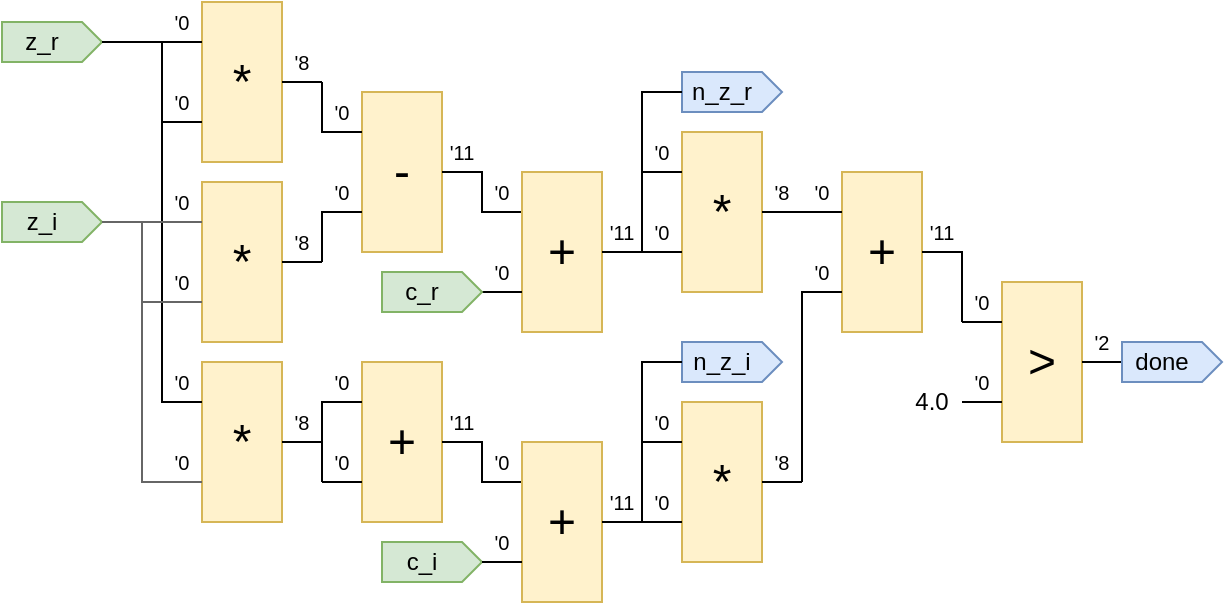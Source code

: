 <mxfile version="21.6.5" type="device">
  <diagram name="Page-1" id="amlL32T-MJD5DSymMVKv">
    <mxGraphModel dx="931" dy="545" grid="1" gridSize="10" guides="1" tooltips="1" connect="1" arrows="1" fold="1" page="1" pageScale="1" pageWidth="827" pageHeight="1169" math="0" shadow="0">
      <root>
        <mxCell id="0" />
        <mxCell id="1" parent="0" />
        <mxCell id="Hq-kVnmm3y2Sfbi3e5nW-29" value="&amp;gt;" style="rounded=0;whiteSpace=wrap;html=1;fontSize=24;fillColor=#fff2cc;strokeColor=#d6b656;" vertex="1" parent="1">
          <mxGeometry x="620" y="290" width="40" height="80" as="geometry" />
        </mxCell>
        <mxCell id="Hq-kVnmm3y2Sfbi3e5nW-30" value="" style="endArrow=none;html=1;rounded=0;entryX=0;entryY=0.25;entryDx=0;entryDy=0;" edge="1" parent="1" target="Hq-kVnmm3y2Sfbi3e5nW-29">
          <mxGeometry width="50" height="50" relative="1" as="geometry">
            <mxPoint x="600" y="310" as="sourcePoint" />
            <mxPoint x="810" y="320" as="targetPoint" />
          </mxGeometry>
        </mxCell>
        <mxCell id="Hq-kVnmm3y2Sfbi3e5nW-31" value="" style="endArrow=none;html=1;rounded=0;entryX=0;entryY=0.25;entryDx=0;entryDy=0;" edge="1" parent="1">
          <mxGeometry width="50" height="50" relative="1" as="geometry">
            <mxPoint x="600" y="350" as="sourcePoint" />
            <mxPoint x="620" y="350" as="targetPoint" />
          </mxGeometry>
        </mxCell>
        <mxCell id="Hq-kVnmm3y2Sfbi3e5nW-32" value="" style="endArrow=none;html=1;rounded=0;entryX=0;entryY=0.25;entryDx=0;entryDy=0;" edge="1" parent="1">
          <mxGeometry width="50" height="50" relative="1" as="geometry">
            <mxPoint x="660" y="330" as="sourcePoint" />
            <mxPoint x="680" y="330" as="targetPoint" />
          </mxGeometry>
        </mxCell>
        <mxCell id="Hq-kVnmm3y2Sfbi3e5nW-33" value="&#39;2" style="text;html=1;strokeColor=none;fillColor=none;align=center;verticalAlign=middle;whiteSpace=wrap;rounded=0;fontSize=10;" vertex="1" parent="1">
          <mxGeometry x="660" y="310" width="20" height="20" as="geometry" />
        </mxCell>
        <mxCell id="Hq-kVnmm3y2Sfbi3e5nW-34" value="&#39;0" style="text;html=1;strokeColor=none;fillColor=none;align=center;verticalAlign=middle;whiteSpace=wrap;rounded=0;fontSize=10;" vertex="1" parent="1">
          <mxGeometry x="600" y="290" width="20" height="20" as="geometry" />
        </mxCell>
        <mxCell id="Hq-kVnmm3y2Sfbi3e5nW-35" value="&#39;0" style="text;html=1;strokeColor=none;fillColor=none;align=center;verticalAlign=middle;whiteSpace=wrap;rounded=0;fontSize=10;" vertex="1" parent="1">
          <mxGeometry x="600" y="330" width="20" height="20" as="geometry" />
        </mxCell>
        <mxCell id="Hq-kVnmm3y2Sfbi3e5nW-50" value="" style="group" vertex="1" connectable="0" parent="1">
          <mxGeometry x="460" y="320" width="50" height="20" as="geometry" />
        </mxCell>
        <mxCell id="Hq-kVnmm3y2Sfbi3e5nW-44" value="" style="triangle;whiteSpace=wrap;html=1;strokeColor=none;container=0;fillColor=#dae8fc;" vertex="1" parent="Hq-kVnmm3y2Sfbi3e5nW-50">
          <mxGeometry x="40" width="10" height="20" as="geometry" />
        </mxCell>
        <mxCell id="Hq-kVnmm3y2Sfbi3e5nW-45" value="n_z_i" style="rounded=0;whiteSpace=wrap;html=1;strokeColor=none;container=0;fillColor=#dae8fc;glass=0;" vertex="1" parent="Hq-kVnmm3y2Sfbi3e5nW-50">
          <mxGeometry width="40" height="20" as="geometry" />
        </mxCell>
        <mxCell id="Hq-kVnmm3y2Sfbi3e5nW-42" value="" style="endArrow=none;html=1;rounded=0;fillColor=#dae8fc;strokeColor=#6c8ebf;" edge="1" parent="Hq-kVnmm3y2Sfbi3e5nW-50">
          <mxGeometry width="50" height="50" relative="1" as="geometry">
            <mxPoint x="10" y="20" as="sourcePoint" />
            <mxPoint x="10" y="20" as="targetPoint" />
            <Array as="points">
              <mxPoint x="40" y="20" />
              <mxPoint x="50" y="10" />
              <mxPoint x="40" />
              <mxPoint />
              <mxPoint y="20" />
            </Array>
          </mxGeometry>
        </mxCell>
        <mxCell id="Hq-kVnmm3y2Sfbi3e5nW-51" value="" style="group" vertex="1" connectable="0" parent="1">
          <mxGeometry x="120" y="160" width="50" height="20" as="geometry" />
        </mxCell>
        <mxCell id="Hq-kVnmm3y2Sfbi3e5nW-47" value="" style="triangle;whiteSpace=wrap;html=1;strokeColor=none;container=0;fillColor=#d5e8d4;" vertex="1" parent="Hq-kVnmm3y2Sfbi3e5nW-51">
          <mxGeometry x="40" width="10" height="20" as="geometry" />
        </mxCell>
        <mxCell id="Hq-kVnmm3y2Sfbi3e5nW-48" value="z_r" style="rounded=0;whiteSpace=wrap;html=1;strokeColor=none;container=0;fillColor=#d5e8d4;glass=0;" vertex="1" parent="Hq-kVnmm3y2Sfbi3e5nW-51">
          <mxGeometry width="40" height="20" as="geometry" />
        </mxCell>
        <mxCell id="Hq-kVnmm3y2Sfbi3e5nW-49" value="" style="endArrow=none;html=1;rounded=0;fillColor=#d5e8d4;strokeColor=#82b366;" edge="1" parent="Hq-kVnmm3y2Sfbi3e5nW-51">
          <mxGeometry width="50" height="50" relative="1" as="geometry">
            <mxPoint x="10" y="20" as="sourcePoint" />
            <mxPoint x="10" y="20" as="targetPoint" />
            <Array as="points">
              <mxPoint x="40" y="20" />
              <mxPoint x="50" y="10" />
              <mxPoint x="40" />
              <mxPoint />
              <mxPoint y="20" />
            </Array>
          </mxGeometry>
        </mxCell>
        <mxCell id="Hq-kVnmm3y2Sfbi3e5nW-57" value="" style="group" vertex="1" connectable="0" parent="1">
          <mxGeometry x="120" y="250" width="50" height="20" as="geometry" />
        </mxCell>
        <mxCell id="Hq-kVnmm3y2Sfbi3e5nW-58" value="" style="triangle;whiteSpace=wrap;html=1;strokeColor=none;container=0;fillColor=#d5e8d4;" vertex="1" parent="Hq-kVnmm3y2Sfbi3e5nW-57">
          <mxGeometry x="40" width="10" height="20" as="geometry" />
        </mxCell>
        <mxCell id="Hq-kVnmm3y2Sfbi3e5nW-59" value="z_i" style="rounded=0;whiteSpace=wrap;html=1;strokeColor=none;container=0;fillColor=#d5e8d4;glass=0;" vertex="1" parent="Hq-kVnmm3y2Sfbi3e5nW-57">
          <mxGeometry width="40" height="20" as="geometry" />
        </mxCell>
        <mxCell id="Hq-kVnmm3y2Sfbi3e5nW-60" value="" style="endArrow=none;html=1;rounded=0;fillColor=#d5e8d4;strokeColor=#82b366;" edge="1" parent="Hq-kVnmm3y2Sfbi3e5nW-57">
          <mxGeometry width="50" height="50" relative="1" as="geometry">
            <mxPoint x="10" y="20" as="sourcePoint" />
            <mxPoint x="10" y="20" as="targetPoint" />
            <Array as="points">
              <mxPoint x="40" y="20" />
              <mxPoint x="50" y="10" />
              <mxPoint x="40" />
              <mxPoint />
              <mxPoint y="20" />
            </Array>
          </mxGeometry>
        </mxCell>
        <mxCell id="Hq-kVnmm3y2Sfbi3e5nW-63" value="-" style="rounded=0;whiteSpace=wrap;html=1;fontSize=24;fillColor=#fff2cc;strokeColor=#d6b656;" vertex="1" parent="1">
          <mxGeometry x="300" y="195" width="40" height="80" as="geometry" />
        </mxCell>
        <mxCell id="Hq-kVnmm3y2Sfbi3e5nW-64" value="" style="endArrow=none;html=1;rounded=0;entryX=0;entryY=0.25;entryDx=0;entryDy=0;" edge="1" target="Hq-kVnmm3y2Sfbi3e5nW-63" parent="1">
          <mxGeometry width="50" height="50" relative="1" as="geometry">
            <mxPoint x="280" y="190" as="sourcePoint" />
            <mxPoint x="490" y="225" as="targetPoint" />
            <Array as="points">
              <mxPoint x="280" y="215" />
            </Array>
          </mxGeometry>
        </mxCell>
        <mxCell id="Hq-kVnmm3y2Sfbi3e5nW-65" value="" style="endArrow=none;html=1;rounded=0;entryX=0;entryY=0.25;entryDx=0;entryDy=0;" edge="1" parent="1">
          <mxGeometry width="50" height="50" relative="1" as="geometry">
            <mxPoint x="280" y="280" as="sourcePoint" />
            <mxPoint x="300" y="255" as="targetPoint" />
            <Array as="points">
              <mxPoint x="280" y="255" />
            </Array>
          </mxGeometry>
        </mxCell>
        <mxCell id="Hq-kVnmm3y2Sfbi3e5nW-66" value="" style="endArrow=none;html=1;rounded=0;entryX=0;entryY=0.25;entryDx=0;entryDy=0;" edge="1" parent="1" target="Hq-kVnmm3y2Sfbi3e5nW-153">
          <mxGeometry width="50" height="50" relative="1" as="geometry">
            <mxPoint x="340" y="235" as="sourcePoint" />
            <mxPoint x="360" y="235" as="targetPoint" />
            <Array as="points">
              <mxPoint x="360" y="235" />
              <mxPoint x="360" y="255" />
            </Array>
          </mxGeometry>
        </mxCell>
        <mxCell id="Hq-kVnmm3y2Sfbi3e5nW-67" value="&#39;11" style="text;html=1;strokeColor=none;fillColor=none;align=center;verticalAlign=middle;whiteSpace=wrap;rounded=0;fontSize=10;" vertex="1" parent="1">
          <mxGeometry x="340" y="220" width="20" height="10" as="geometry" />
        </mxCell>
        <mxCell id="Hq-kVnmm3y2Sfbi3e5nW-68" value="&#39;0" style="text;html=1;strokeColor=none;fillColor=none;align=center;verticalAlign=middle;whiteSpace=wrap;rounded=0;fontSize=10;" vertex="1" parent="1">
          <mxGeometry x="280" y="240" width="20" height="10" as="geometry" />
        </mxCell>
        <mxCell id="Hq-kVnmm3y2Sfbi3e5nW-69" value="&#39;0" style="text;html=1;strokeColor=none;fillColor=none;align=center;verticalAlign=middle;whiteSpace=wrap;rounded=0;fontSize=10;" vertex="1" parent="1">
          <mxGeometry x="280" y="200" width="20" height="10" as="geometry" />
        </mxCell>
        <mxCell id="Hq-kVnmm3y2Sfbi3e5nW-77" value="*" style="rounded=0;whiteSpace=wrap;html=1;fontSize=24;fillColor=#fff2cc;strokeColor=#d6b656;" vertex="1" parent="1">
          <mxGeometry x="220" y="330" width="40" height="80" as="geometry" />
        </mxCell>
        <mxCell id="Hq-kVnmm3y2Sfbi3e5nW-78" value="" style="endArrow=none;html=1;rounded=0;entryX=0;entryY=0.25;entryDx=0;entryDy=0;" edge="1" target="Hq-kVnmm3y2Sfbi3e5nW-77" parent="1">
          <mxGeometry width="50" height="50" relative="1" as="geometry">
            <mxPoint x="200" y="170" as="sourcePoint" />
            <mxPoint x="410" y="360" as="targetPoint" />
            <Array as="points">
              <mxPoint x="200" y="350" />
            </Array>
          </mxGeometry>
        </mxCell>
        <mxCell id="Hq-kVnmm3y2Sfbi3e5nW-79" value="" style="endArrow=none;html=1;rounded=0;entryX=0;entryY=0.25;entryDx=0;entryDy=0;fillColor=#f5f5f5;strokeColor=#666666;" edge="1" parent="1">
          <mxGeometry width="50" height="50" relative="1" as="geometry">
            <mxPoint x="190" y="260" as="sourcePoint" />
            <mxPoint x="220" y="390" as="targetPoint" />
            <Array as="points">
              <mxPoint x="190" y="390" />
            </Array>
          </mxGeometry>
        </mxCell>
        <mxCell id="Hq-kVnmm3y2Sfbi3e5nW-80" value="" style="endArrow=none;html=1;rounded=0;entryX=0;entryY=0.25;entryDx=0;entryDy=0;" edge="1" parent="1">
          <mxGeometry width="50" height="50" relative="1" as="geometry">
            <mxPoint x="260" y="370" as="sourcePoint" />
            <mxPoint x="280" y="370" as="targetPoint" />
          </mxGeometry>
        </mxCell>
        <mxCell id="Hq-kVnmm3y2Sfbi3e5nW-81" value="&#39;8" style="text;html=1;strokeColor=none;fillColor=none;align=center;verticalAlign=middle;whiteSpace=wrap;rounded=0;fontSize=10;" vertex="1" parent="1">
          <mxGeometry x="260" y="355" width="20" height="10" as="geometry" />
        </mxCell>
        <mxCell id="Hq-kVnmm3y2Sfbi3e5nW-82" value="&#39;0" style="text;html=1;strokeColor=none;fillColor=none;align=center;verticalAlign=middle;whiteSpace=wrap;rounded=0;fontSize=10;" vertex="1" parent="1">
          <mxGeometry x="200" y="375" width="20" height="10" as="geometry" />
        </mxCell>
        <mxCell id="Hq-kVnmm3y2Sfbi3e5nW-83" value="&#39;0" style="text;html=1;strokeColor=none;fillColor=none;align=center;verticalAlign=middle;whiteSpace=wrap;rounded=0;fontSize=10;" vertex="1" parent="1">
          <mxGeometry x="200" y="335" width="20" height="10" as="geometry" />
        </mxCell>
        <mxCell id="Hq-kVnmm3y2Sfbi3e5nW-84" value="*" style="rounded=0;whiteSpace=wrap;html=1;fontSize=24;fillColor=#fff2cc;strokeColor=#d6b656;" vertex="1" parent="1">
          <mxGeometry x="220" y="240" width="40" height="80" as="geometry" />
        </mxCell>
        <mxCell id="Hq-kVnmm3y2Sfbi3e5nW-85" value="" style="endArrow=none;html=1;rounded=0;entryX=0;entryY=0.25;entryDx=0;entryDy=0;fillColor=#f5f5f5;strokeColor=#666666;" edge="1" parent="1" target="Hq-kVnmm3y2Sfbi3e5nW-84">
          <mxGeometry width="50" height="50" relative="1" as="geometry">
            <mxPoint x="170" y="260" as="sourcePoint" />
            <mxPoint x="410" y="270" as="targetPoint" />
          </mxGeometry>
        </mxCell>
        <mxCell id="Hq-kVnmm3y2Sfbi3e5nW-86" value="" style="endArrow=none;html=1;rounded=0;entryX=0;entryY=0.25;entryDx=0;entryDy=0;fillColor=#f5f5f5;strokeColor=#666666;" edge="1" parent="1">
          <mxGeometry width="50" height="50" relative="1" as="geometry">
            <mxPoint x="190" y="300" as="sourcePoint" />
            <mxPoint x="220" y="300" as="targetPoint" />
          </mxGeometry>
        </mxCell>
        <mxCell id="Hq-kVnmm3y2Sfbi3e5nW-87" value="" style="endArrow=none;html=1;rounded=0;entryX=0;entryY=0.25;entryDx=0;entryDy=0;" edge="1" parent="1">
          <mxGeometry width="50" height="50" relative="1" as="geometry">
            <mxPoint x="260" y="280" as="sourcePoint" />
            <mxPoint x="280" y="280" as="targetPoint" />
          </mxGeometry>
        </mxCell>
        <mxCell id="Hq-kVnmm3y2Sfbi3e5nW-88" value="&#39;8" style="text;html=1;strokeColor=none;fillColor=none;align=center;verticalAlign=middle;whiteSpace=wrap;rounded=0;fontSize=10;" vertex="1" parent="1">
          <mxGeometry x="260" y="265" width="20" height="10" as="geometry" />
        </mxCell>
        <mxCell id="Hq-kVnmm3y2Sfbi3e5nW-89" value="&#39;0" style="text;html=1;strokeColor=none;fillColor=none;align=center;verticalAlign=middle;whiteSpace=wrap;rounded=0;fontSize=10;" vertex="1" parent="1">
          <mxGeometry x="200" y="285" width="20" height="10" as="geometry" />
        </mxCell>
        <mxCell id="Hq-kVnmm3y2Sfbi3e5nW-90" value="&#39;0" style="text;html=1;strokeColor=none;fillColor=none;align=center;verticalAlign=middle;whiteSpace=wrap;rounded=0;fontSize=10;" vertex="1" parent="1">
          <mxGeometry x="200" y="245" width="20" height="10" as="geometry" />
        </mxCell>
        <mxCell id="Hq-kVnmm3y2Sfbi3e5nW-91" value="*" style="rounded=0;whiteSpace=wrap;html=1;fontSize=24;fillColor=#fff2cc;strokeColor=#d6b656;" vertex="1" parent="1">
          <mxGeometry x="220" y="150" width="40" height="80" as="geometry" />
        </mxCell>
        <mxCell id="Hq-kVnmm3y2Sfbi3e5nW-92" value="" style="endArrow=none;html=1;rounded=0;entryX=0;entryY=0.25;entryDx=0;entryDy=0;" edge="1" parent="1" target="Hq-kVnmm3y2Sfbi3e5nW-91">
          <mxGeometry width="50" height="50" relative="1" as="geometry">
            <mxPoint x="170" y="170" as="sourcePoint" />
            <mxPoint x="410" y="180" as="targetPoint" />
          </mxGeometry>
        </mxCell>
        <mxCell id="Hq-kVnmm3y2Sfbi3e5nW-93" value="" style="endArrow=none;html=1;rounded=0;entryX=0;entryY=0.25;entryDx=0;entryDy=0;" edge="1" parent="1">
          <mxGeometry width="50" height="50" relative="1" as="geometry">
            <mxPoint x="200" y="210" as="sourcePoint" />
            <mxPoint x="220" y="210" as="targetPoint" />
          </mxGeometry>
        </mxCell>
        <mxCell id="Hq-kVnmm3y2Sfbi3e5nW-94" value="" style="endArrow=none;html=1;rounded=0;entryX=0;entryY=0.25;entryDx=0;entryDy=0;" edge="1" parent="1">
          <mxGeometry width="50" height="50" relative="1" as="geometry">
            <mxPoint x="260" y="190" as="sourcePoint" />
            <mxPoint x="280" y="190" as="targetPoint" />
          </mxGeometry>
        </mxCell>
        <mxCell id="Hq-kVnmm3y2Sfbi3e5nW-95" value="&#39;8" style="text;html=1;strokeColor=none;fillColor=none;align=center;verticalAlign=middle;whiteSpace=wrap;rounded=0;fontSize=10;" vertex="1" parent="1">
          <mxGeometry x="260" y="175" width="20" height="10" as="geometry" />
        </mxCell>
        <mxCell id="Hq-kVnmm3y2Sfbi3e5nW-96" value="&#39;0" style="text;html=1;strokeColor=none;fillColor=none;align=center;verticalAlign=middle;whiteSpace=wrap;rounded=0;fontSize=10;" vertex="1" parent="1">
          <mxGeometry x="200" y="195" width="20" height="10" as="geometry" />
        </mxCell>
        <mxCell id="Hq-kVnmm3y2Sfbi3e5nW-97" value="&#39;0" style="text;html=1;strokeColor=none;fillColor=none;align=center;verticalAlign=middle;whiteSpace=wrap;rounded=0;fontSize=10;" vertex="1" parent="1">
          <mxGeometry x="200" y="155" width="20" height="10" as="geometry" />
        </mxCell>
        <mxCell id="Hq-kVnmm3y2Sfbi3e5nW-98" value="+" style="rounded=0;whiteSpace=wrap;html=1;fontSize=24;fillColor=#fff2cc;strokeColor=#d6b656;" vertex="1" parent="1">
          <mxGeometry x="300" y="330" width="40" height="80" as="geometry" />
        </mxCell>
        <mxCell id="Hq-kVnmm3y2Sfbi3e5nW-99" value="" style="endArrow=none;html=1;rounded=0;entryX=0;entryY=0.25;entryDx=0;entryDy=0;" edge="1" parent="1" target="Hq-kVnmm3y2Sfbi3e5nW-98">
          <mxGeometry width="50" height="50" relative="1" as="geometry">
            <mxPoint x="280" y="390" as="sourcePoint" />
            <mxPoint x="490" y="360" as="targetPoint" />
            <Array as="points">
              <mxPoint x="280" y="350" />
            </Array>
          </mxGeometry>
        </mxCell>
        <mxCell id="Hq-kVnmm3y2Sfbi3e5nW-100" value="" style="endArrow=none;html=1;rounded=0;entryX=0;entryY=0.25;entryDx=0;entryDy=0;" edge="1" parent="1">
          <mxGeometry width="50" height="50" relative="1" as="geometry">
            <mxPoint x="280" y="390" as="sourcePoint" />
            <mxPoint x="300" y="390" as="targetPoint" />
          </mxGeometry>
        </mxCell>
        <mxCell id="Hq-kVnmm3y2Sfbi3e5nW-103" value="&#39;0" style="text;html=1;strokeColor=none;fillColor=none;align=center;verticalAlign=middle;whiteSpace=wrap;rounded=0;fontSize=10;" vertex="1" parent="1">
          <mxGeometry x="280" y="375" width="20" height="10" as="geometry" />
        </mxCell>
        <mxCell id="Hq-kVnmm3y2Sfbi3e5nW-104" value="&#39;0" style="text;html=1;strokeColor=none;fillColor=none;align=center;verticalAlign=middle;whiteSpace=wrap;rounded=0;fontSize=10;" vertex="1" parent="1">
          <mxGeometry x="280" y="335" width="20" height="10" as="geometry" />
        </mxCell>
        <mxCell id="Hq-kVnmm3y2Sfbi3e5nW-105" value="*" style="rounded=0;whiteSpace=wrap;html=1;fontSize=24;fillColor=#fff2cc;strokeColor=#d6b656;" vertex="1" parent="1">
          <mxGeometry x="460" y="350" width="40" height="80" as="geometry" />
        </mxCell>
        <mxCell id="Hq-kVnmm3y2Sfbi3e5nW-106" value="" style="endArrow=none;html=1;rounded=0;entryX=0;entryY=0.25;entryDx=0;entryDy=0;" edge="1" parent="1" target="Hq-kVnmm3y2Sfbi3e5nW-105">
          <mxGeometry width="50" height="50" relative="1" as="geometry">
            <mxPoint x="440" y="370" as="sourcePoint" />
            <mxPoint x="650" y="380" as="targetPoint" />
            <Array as="points">
              <mxPoint x="440" y="370" />
            </Array>
          </mxGeometry>
        </mxCell>
        <mxCell id="Hq-kVnmm3y2Sfbi3e5nW-107" value="" style="endArrow=none;html=1;rounded=0;entryX=0;entryY=0.25;entryDx=0;entryDy=0;" edge="1" parent="1">
          <mxGeometry width="50" height="50" relative="1" as="geometry">
            <mxPoint x="460" y="330" as="sourcePoint" />
            <mxPoint x="460" y="410" as="targetPoint" />
            <Array as="points">
              <mxPoint x="440" y="330" />
              <mxPoint x="440" y="410" />
            </Array>
          </mxGeometry>
        </mxCell>
        <mxCell id="Hq-kVnmm3y2Sfbi3e5nW-108" value="" style="endArrow=none;html=1;rounded=0;entryX=0;entryY=0.25;entryDx=0;entryDy=0;" edge="1" parent="1">
          <mxGeometry width="50" height="50" relative="1" as="geometry">
            <mxPoint x="500" y="390" as="sourcePoint" />
            <mxPoint x="520" y="390" as="targetPoint" />
          </mxGeometry>
        </mxCell>
        <mxCell id="Hq-kVnmm3y2Sfbi3e5nW-109" value="&#39;8" style="text;html=1;strokeColor=none;fillColor=none;align=center;verticalAlign=middle;whiteSpace=wrap;rounded=0;fontSize=10;" vertex="1" parent="1">
          <mxGeometry x="500" y="375" width="20" height="10" as="geometry" />
        </mxCell>
        <mxCell id="Hq-kVnmm3y2Sfbi3e5nW-110" value="&#39;0" style="text;html=1;strokeColor=none;fillColor=none;align=center;verticalAlign=middle;whiteSpace=wrap;rounded=0;fontSize=10;" vertex="1" parent="1">
          <mxGeometry x="440" y="395" width="20" height="10" as="geometry" />
        </mxCell>
        <mxCell id="Hq-kVnmm3y2Sfbi3e5nW-111" value="&#39;0" style="text;html=1;strokeColor=none;fillColor=none;align=center;verticalAlign=middle;whiteSpace=wrap;rounded=0;fontSize=10;" vertex="1" parent="1">
          <mxGeometry x="440" y="355" width="20" height="10" as="geometry" />
        </mxCell>
        <mxCell id="Hq-kVnmm3y2Sfbi3e5nW-123" value="" style="group" vertex="1" connectable="0" parent="1">
          <mxGeometry x="460" y="185" width="50" height="20" as="geometry" />
        </mxCell>
        <mxCell id="Hq-kVnmm3y2Sfbi3e5nW-124" value="" style="triangle;whiteSpace=wrap;html=1;strokeColor=none;container=0;fillColor=#dae8fc;" vertex="1" parent="Hq-kVnmm3y2Sfbi3e5nW-123">
          <mxGeometry x="40" width="10" height="20" as="geometry" />
        </mxCell>
        <mxCell id="Hq-kVnmm3y2Sfbi3e5nW-125" value="n_z_r" style="rounded=0;whiteSpace=wrap;html=1;strokeColor=none;container=0;fillColor=#dae8fc;glass=0;" vertex="1" parent="Hq-kVnmm3y2Sfbi3e5nW-123">
          <mxGeometry width="40" height="20" as="geometry" />
        </mxCell>
        <mxCell id="Hq-kVnmm3y2Sfbi3e5nW-126" value="" style="endArrow=none;html=1;rounded=0;fillColor=#dae8fc;strokeColor=#6c8ebf;" edge="1" parent="Hq-kVnmm3y2Sfbi3e5nW-123">
          <mxGeometry width="50" height="50" relative="1" as="geometry">
            <mxPoint x="10" y="20" as="sourcePoint" />
            <mxPoint x="10" y="20" as="targetPoint" />
            <Array as="points">
              <mxPoint x="40" y="20" />
              <mxPoint x="50" y="10" />
              <mxPoint x="40" />
              <mxPoint />
              <mxPoint y="20" />
            </Array>
          </mxGeometry>
        </mxCell>
        <mxCell id="Hq-kVnmm3y2Sfbi3e5nW-127" value="*" style="rounded=0;whiteSpace=wrap;html=1;fontSize=24;fillColor=#fff2cc;strokeColor=#d6b656;" vertex="1" parent="1">
          <mxGeometry x="460" y="215" width="40" height="80" as="geometry" />
        </mxCell>
        <mxCell id="Hq-kVnmm3y2Sfbi3e5nW-128" value="" style="endArrow=none;html=1;rounded=0;entryX=0;entryY=0.25;entryDx=0;entryDy=0;" edge="1" parent="1" target="Hq-kVnmm3y2Sfbi3e5nW-127">
          <mxGeometry width="50" height="50" relative="1" as="geometry">
            <mxPoint x="440" y="235" as="sourcePoint" />
            <mxPoint x="650" y="245" as="targetPoint" />
            <Array as="points">
              <mxPoint x="440" y="235" />
            </Array>
          </mxGeometry>
        </mxCell>
        <mxCell id="Hq-kVnmm3y2Sfbi3e5nW-129" value="" style="endArrow=none;html=1;rounded=0;entryX=0;entryY=0.25;entryDx=0;entryDy=0;" edge="1" parent="1">
          <mxGeometry width="50" height="50" relative="1" as="geometry">
            <mxPoint x="460" y="195" as="sourcePoint" />
            <mxPoint x="460" y="275" as="targetPoint" />
            <Array as="points">
              <mxPoint x="440" y="195" />
              <mxPoint x="440" y="275" />
            </Array>
          </mxGeometry>
        </mxCell>
        <mxCell id="Hq-kVnmm3y2Sfbi3e5nW-130" value="" style="endArrow=none;html=1;rounded=0;entryX=0;entryY=0.25;entryDx=0;entryDy=0;" edge="1" parent="1">
          <mxGeometry width="50" height="50" relative="1" as="geometry">
            <mxPoint x="500" y="255" as="sourcePoint" />
            <mxPoint x="520" y="255" as="targetPoint" />
          </mxGeometry>
        </mxCell>
        <mxCell id="Hq-kVnmm3y2Sfbi3e5nW-131" value="&#39;8" style="text;html=1;strokeColor=none;fillColor=none;align=center;verticalAlign=middle;whiteSpace=wrap;rounded=0;fontSize=10;" vertex="1" parent="1">
          <mxGeometry x="500" y="240" width="20" height="10" as="geometry" />
        </mxCell>
        <mxCell id="Hq-kVnmm3y2Sfbi3e5nW-132" value="&#39;0" style="text;html=1;strokeColor=none;fillColor=none;align=center;verticalAlign=middle;whiteSpace=wrap;rounded=0;fontSize=10;" vertex="1" parent="1">
          <mxGeometry x="440" y="260" width="20" height="10" as="geometry" />
        </mxCell>
        <mxCell id="Hq-kVnmm3y2Sfbi3e5nW-133" value="&#39;0" style="text;html=1;strokeColor=none;fillColor=none;align=center;verticalAlign=middle;whiteSpace=wrap;rounded=0;fontSize=10;" vertex="1" parent="1">
          <mxGeometry x="440" y="220" width="20" height="10" as="geometry" />
        </mxCell>
        <mxCell id="Hq-kVnmm3y2Sfbi3e5nW-134" value="+" style="rounded=0;whiteSpace=wrap;html=1;fontSize=24;fillColor=#fff2cc;strokeColor=#d6b656;" vertex="1" parent="1">
          <mxGeometry x="540" y="235" width="40" height="80" as="geometry" />
        </mxCell>
        <mxCell id="Hq-kVnmm3y2Sfbi3e5nW-135" value="" style="endArrow=none;html=1;rounded=0;entryX=0;entryY=0.25;entryDx=0;entryDy=0;" edge="1" target="Hq-kVnmm3y2Sfbi3e5nW-134" parent="1">
          <mxGeometry width="50" height="50" relative="1" as="geometry">
            <mxPoint x="520" y="255" as="sourcePoint" />
            <mxPoint x="730" y="265" as="targetPoint" />
          </mxGeometry>
        </mxCell>
        <mxCell id="Hq-kVnmm3y2Sfbi3e5nW-136" value="" style="endArrow=none;html=1;rounded=0;entryX=0;entryY=0.25;entryDx=0;entryDy=0;" edge="1" parent="1">
          <mxGeometry width="50" height="50" relative="1" as="geometry">
            <mxPoint x="520" y="390" as="sourcePoint" />
            <mxPoint x="540" y="295" as="targetPoint" />
            <Array as="points">
              <mxPoint x="520" y="295" />
            </Array>
          </mxGeometry>
        </mxCell>
        <mxCell id="Hq-kVnmm3y2Sfbi3e5nW-137" value="" style="endArrow=none;html=1;rounded=0;entryX=0;entryY=1;entryDx=0;entryDy=0;" edge="1" parent="1" target="Hq-kVnmm3y2Sfbi3e5nW-34">
          <mxGeometry width="50" height="50" relative="1" as="geometry">
            <mxPoint x="580" y="275" as="sourcePoint" />
            <mxPoint x="600" y="275" as="targetPoint" />
            <Array as="points">
              <mxPoint x="600" y="275" />
            </Array>
          </mxGeometry>
        </mxCell>
        <mxCell id="Hq-kVnmm3y2Sfbi3e5nW-138" value="&#39;11" style="text;html=1;strokeColor=none;fillColor=none;align=center;verticalAlign=middle;whiteSpace=wrap;rounded=0;fontSize=10;" vertex="1" parent="1">
          <mxGeometry x="580" y="260" width="20" height="10" as="geometry" />
        </mxCell>
        <mxCell id="Hq-kVnmm3y2Sfbi3e5nW-139" value="&#39;0" style="text;html=1;strokeColor=none;fillColor=none;align=center;verticalAlign=middle;whiteSpace=wrap;rounded=0;fontSize=10;" vertex="1" parent="1">
          <mxGeometry x="520" y="280" width="20" height="10" as="geometry" />
        </mxCell>
        <mxCell id="Hq-kVnmm3y2Sfbi3e5nW-140" value="&#39;0" style="text;html=1;strokeColor=none;fillColor=none;align=center;verticalAlign=middle;whiteSpace=wrap;rounded=0;fontSize=10;" vertex="1" parent="1">
          <mxGeometry x="520" y="240" width="20" height="10" as="geometry" />
        </mxCell>
        <mxCell id="Hq-kVnmm3y2Sfbi3e5nW-141" value="4.0" style="text;html=1;strokeColor=none;fillColor=none;align=center;verticalAlign=middle;whiteSpace=wrap;rounded=0;" vertex="1" parent="1">
          <mxGeometry x="570" y="335" width="30" height="30" as="geometry" />
        </mxCell>
        <mxCell id="Hq-kVnmm3y2Sfbi3e5nW-153" value="+" style="rounded=0;whiteSpace=wrap;html=1;fontSize=24;fillColor=#fff2cc;strokeColor=#d6b656;" vertex="1" parent="1">
          <mxGeometry x="380" y="235" width="40" height="80" as="geometry" />
        </mxCell>
        <mxCell id="Hq-kVnmm3y2Sfbi3e5nW-155" value="" style="endArrow=none;html=1;rounded=0;" edge="1" parent="1">
          <mxGeometry width="50" height="50" relative="1" as="geometry">
            <mxPoint x="420" y="275" as="sourcePoint" />
            <mxPoint x="440" y="275" as="targetPoint" />
            <Array as="points">
              <mxPoint x="440" y="275" />
            </Array>
          </mxGeometry>
        </mxCell>
        <mxCell id="Hq-kVnmm3y2Sfbi3e5nW-156" value="&#39;11" style="text;html=1;strokeColor=none;fillColor=none;align=center;verticalAlign=middle;whiteSpace=wrap;rounded=0;fontSize=10;" vertex="1" parent="1">
          <mxGeometry x="420" y="260" width="20" height="10" as="geometry" />
        </mxCell>
        <mxCell id="Hq-kVnmm3y2Sfbi3e5nW-157" value="&#39;0" style="text;html=1;strokeColor=none;fillColor=none;align=center;verticalAlign=middle;whiteSpace=wrap;rounded=0;fontSize=10;" vertex="1" parent="1">
          <mxGeometry x="360" y="280" width="20" height="10" as="geometry" />
        </mxCell>
        <mxCell id="Hq-kVnmm3y2Sfbi3e5nW-158" value="&#39;0" style="text;html=1;strokeColor=none;fillColor=none;align=center;verticalAlign=middle;whiteSpace=wrap;rounded=0;fontSize=10;" vertex="1" parent="1">
          <mxGeometry x="360" y="240" width="20" height="10" as="geometry" />
        </mxCell>
        <mxCell id="Hq-kVnmm3y2Sfbi3e5nW-159" value="" style="endArrow=none;html=1;rounded=0;entryX=0;entryY=0.25;entryDx=0;entryDy=0;" edge="1" parent="1">
          <mxGeometry width="50" height="50" relative="1" as="geometry">
            <mxPoint x="360" y="295" as="sourcePoint" />
            <mxPoint x="380" y="295" as="targetPoint" />
          </mxGeometry>
        </mxCell>
        <mxCell id="Hq-kVnmm3y2Sfbi3e5nW-160" value="" style="group" vertex="1" connectable="0" parent="1">
          <mxGeometry x="310" y="285" width="50" height="20" as="geometry" />
        </mxCell>
        <mxCell id="Hq-kVnmm3y2Sfbi3e5nW-161" value="" style="triangle;whiteSpace=wrap;html=1;strokeColor=none;container=0;fillColor=#d5e8d4;" vertex="1" parent="Hq-kVnmm3y2Sfbi3e5nW-160">
          <mxGeometry x="40" width="10" height="20" as="geometry" />
        </mxCell>
        <mxCell id="Hq-kVnmm3y2Sfbi3e5nW-162" value="c_r" style="rounded=0;whiteSpace=wrap;html=1;strokeColor=none;container=0;fillColor=#d5e8d4;glass=0;" vertex="1" parent="Hq-kVnmm3y2Sfbi3e5nW-160">
          <mxGeometry width="40" height="20" as="geometry" />
        </mxCell>
        <mxCell id="Hq-kVnmm3y2Sfbi3e5nW-163" value="" style="endArrow=none;html=1;rounded=0;fillColor=#d5e8d4;strokeColor=#82b366;" edge="1" parent="Hq-kVnmm3y2Sfbi3e5nW-160">
          <mxGeometry width="50" height="50" relative="1" as="geometry">
            <mxPoint x="10" y="20" as="sourcePoint" />
            <mxPoint x="10" y="20" as="targetPoint" />
            <Array as="points">
              <mxPoint x="40" y="20" />
              <mxPoint x="50" y="10" />
              <mxPoint x="40" />
              <mxPoint />
              <mxPoint y="20" />
            </Array>
          </mxGeometry>
        </mxCell>
        <mxCell id="Hq-kVnmm3y2Sfbi3e5nW-164" value="" style="endArrow=none;html=1;rounded=0;entryX=0;entryY=0.25;entryDx=0;entryDy=0;" edge="1" parent="1" target="Hq-kVnmm3y2Sfbi3e5nW-166">
          <mxGeometry width="50" height="50" relative="1" as="geometry">
            <mxPoint x="340" y="370" as="sourcePoint" />
            <mxPoint x="360" y="370" as="targetPoint" />
            <Array as="points">
              <mxPoint x="360" y="370" />
              <mxPoint x="360" y="390" />
            </Array>
          </mxGeometry>
        </mxCell>
        <mxCell id="Hq-kVnmm3y2Sfbi3e5nW-165" value="&#39;11" style="text;html=1;strokeColor=none;fillColor=none;align=center;verticalAlign=middle;whiteSpace=wrap;rounded=0;fontSize=10;" vertex="1" parent="1">
          <mxGeometry x="340" y="355" width="20" height="10" as="geometry" />
        </mxCell>
        <mxCell id="Hq-kVnmm3y2Sfbi3e5nW-166" value="+" style="rounded=0;whiteSpace=wrap;html=1;fontSize=24;fillColor=#fff2cc;strokeColor=#d6b656;" vertex="1" parent="1">
          <mxGeometry x="380" y="370" width="40" height="80" as="geometry" />
        </mxCell>
        <mxCell id="Hq-kVnmm3y2Sfbi3e5nW-167" value="" style="endArrow=none;html=1;rounded=0;" edge="1" parent="1">
          <mxGeometry width="50" height="50" relative="1" as="geometry">
            <mxPoint x="420" y="410" as="sourcePoint" />
            <mxPoint x="440" y="410" as="targetPoint" />
            <Array as="points">
              <mxPoint x="440" y="410" />
            </Array>
          </mxGeometry>
        </mxCell>
        <mxCell id="Hq-kVnmm3y2Sfbi3e5nW-168" value="&#39;11" style="text;html=1;strokeColor=none;fillColor=none;align=center;verticalAlign=middle;whiteSpace=wrap;rounded=0;fontSize=10;" vertex="1" parent="1">
          <mxGeometry x="420" y="395" width="20" height="10" as="geometry" />
        </mxCell>
        <mxCell id="Hq-kVnmm3y2Sfbi3e5nW-169" value="&#39;0" style="text;html=1;strokeColor=none;fillColor=none;align=center;verticalAlign=middle;whiteSpace=wrap;rounded=0;fontSize=10;" vertex="1" parent="1">
          <mxGeometry x="360" y="415" width="20" height="10" as="geometry" />
        </mxCell>
        <mxCell id="Hq-kVnmm3y2Sfbi3e5nW-170" value="&#39;0" style="text;html=1;strokeColor=none;fillColor=none;align=center;verticalAlign=middle;whiteSpace=wrap;rounded=0;fontSize=10;" vertex="1" parent="1">
          <mxGeometry x="360" y="375" width="20" height="10" as="geometry" />
        </mxCell>
        <mxCell id="Hq-kVnmm3y2Sfbi3e5nW-171" value="" style="group" vertex="1" connectable="0" parent="1">
          <mxGeometry x="310" y="420" width="50" height="20" as="geometry" />
        </mxCell>
        <mxCell id="Hq-kVnmm3y2Sfbi3e5nW-172" value="" style="triangle;whiteSpace=wrap;html=1;strokeColor=none;container=0;fillColor=#d5e8d4;" vertex="1" parent="Hq-kVnmm3y2Sfbi3e5nW-171">
          <mxGeometry x="40" width="10" height="20" as="geometry" />
        </mxCell>
        <mxCell id="Hq-kVnmm3y2Sfbi3e5nW-173" value="c_i" style="rounded=0;whiteSpace=wrap;html=1;strokeColor=none;container=0;fillColor=#d5e8d4;glass=0;" vertex="1" parent="Hq-kVnmm3y2Sfbi3e5nW-171">
          <mxGeometry width="40" height="20" as="geometry" />
        </mxCell>
        <mxCell id="Hq-kVnmm3y2Sfbi3e5nW-174" value="" style="endArrow=none;html=1;rounded=0;fillColor=#d5e8d4;strokeColor=#82b366;" edge="1" parent="Hq-kVnmm3y2Sfbi3e5nW-171">
          <mxGeometry width="50" height="50" relative="1" as="geometry">
            <mxPoint x="10" y="20" as="sourcePoint" />
            <mxPoint x="10" y="20" as="targetPoint" />
            <Array as="points">
              <mxPoint x="40" y="20" />
              <mxPoint x="50" y="10" />
              <mxPoint x="40" />
              <mxPoint />
              <mxPoint y="20" />
            </Array>
          </mxGeometry>
        </mxCell>
        <mxCell id="Hq-kVnmm3y2Sfbi3e5nW-175" value="" style="endArrow=none;html=1;rounded=0;entryX=0;entryY=0.25;entryDx=0;entryDy=0;" edge="1" parent="1">
          <mxGeometry width="50" height="50" relative="1" as="geometry">
            <mxPoint x="360" y="430" as="sourcePoint" />
            <mxPoint x="380" y="430" as="targetPoint" />
          </mxGeometry>
        </mxCell>
        <mxCell id="Hq-kVnmm3y2Sfbi3e5nW-176" value="" style="group" vertex="1" connectable="0" parent="1">
          <mxGeometry x="680" y="320" width="50" height="20" as="geometry" />
        </mxCell>
        <mxCell id="Hq-kVnmm3y2Sfbi3e5nW-177" value="" style="triangle;whiteSpace=wrap;html=1;strokeColor=none;container=0;fillColor=#dae8fc;" vertex="1" parent="Hq-kVnmm3y2Sfbi3e5nW-176">
          <mxGeometry x="40" width="10" height="20" as="geometry" />
        </mxCell>
        <mxCell id="Hq-kVnmm3y2Sfbi3e5nW-178" value="done" style="rounded=0;whiteSpace=wrap;html=1;strokeColor=none;container=0;fillColor=#dae8fc;glass=0;" vertex="1" parent="Hq-kVnmm3y2Sfbi3e5nW-176">
          <mxGeometry width="40" height="20" as="geometry" />
        </mxCell>
        <mxCell id="Hq-kVnmm3y2Sfbi3e5nW-179" value="" style="endArrow=none;html=1;rounded=0;fillColor=#dae8fc;strokeColor=#6c8ebf;" edge="1" parent="Hq-kVnmm3y2Sfbi3e5nW-176">
          <mxGeometry width="50" height="50" relative="1" as="geometry">
            <mxPoint x="10" y="20" as="sourcePoint" />
            <mxPoint x="10" y="20" as="targetPoint" />
            <Array as="points">
              <mxPoint x="40" y="20" />
              <mxPoint x="50" y="10" />
              <mxPoint x="40" />
              <mxPoint />
              <mxPoint y="20" />
            </Array>
          </mxGeometry>
        </mxCell>
      </root>
    </mxGraphModel>
  </diagram>
</mxfile>
